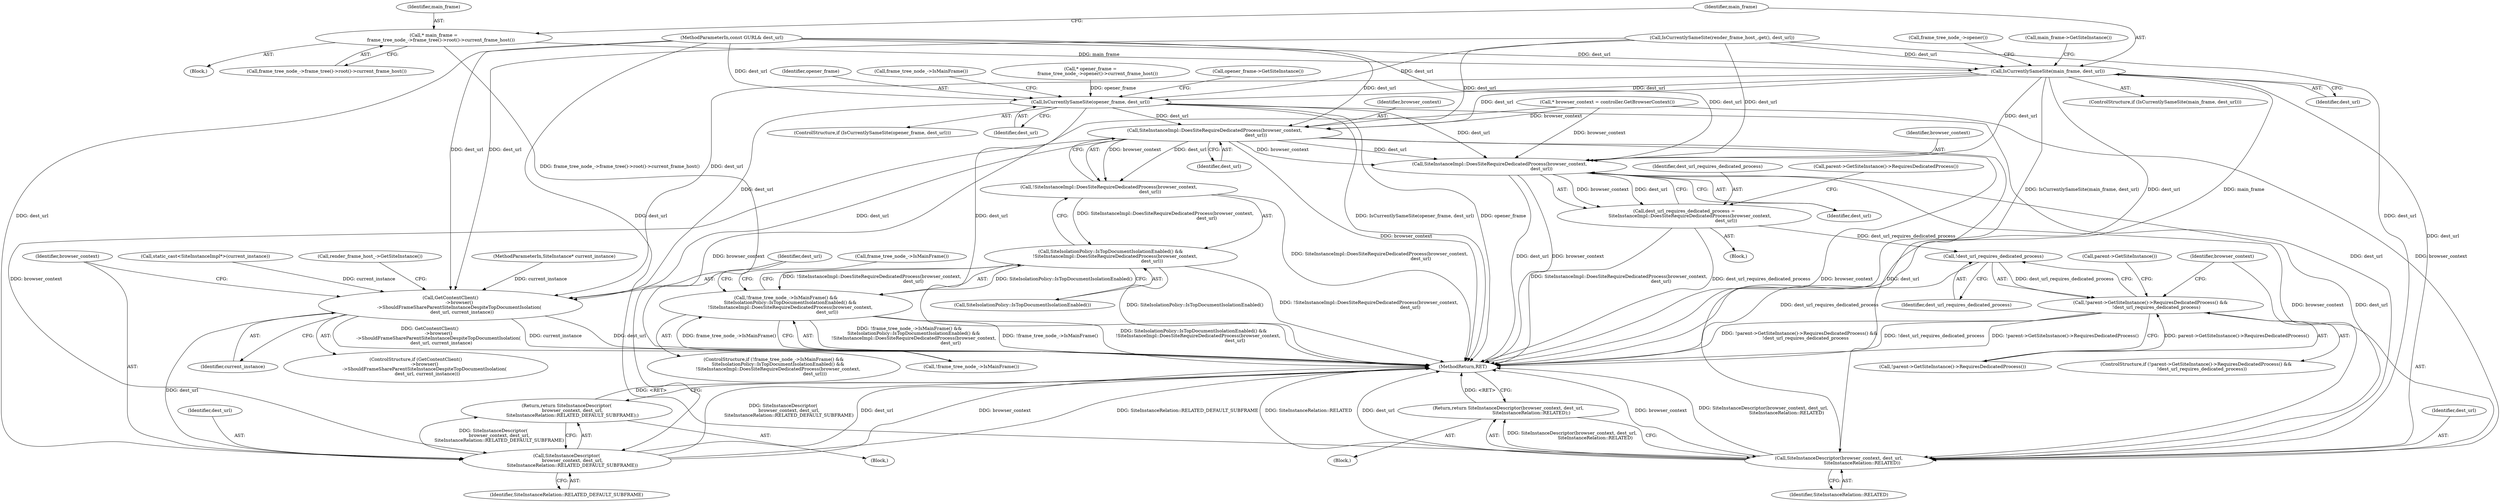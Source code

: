 digraph "0_Chrome_adca986a53b31b6da4cb22f8e755f6856daea89a_0@API" {
"1000306" [label="(Call,* main_frame =\n          frame_tree_node_->frame_tree()->root()->current_frame_host())"];
"1000310" [label="(Call,IsCurrentlySameSite(main_frame, dest_url))"];
"1000324" [label="(Call,IsCurrentlySameSite(opener_frame, dest_url))"];
"1000337" [label="(Call,SiteInstanceImpl::DoesSiteRequireDedicatedProcess(browser_context,\n                                                         dest_url))"];
"1000336" [label="(Call,!SiteInstanceImpl::DoesSiteRequireDedicatedProcess(browser_context,\n                                                         dest_url))"];
"1000334" [label="(Call,SiteIsolationPolicy::IsTopDocumentIsolationEnabled() &&\n      !SiteInstanceImpl::DoesSiteRequireDedicatedProcess(browser_context,\n                                                         dest_url))"];
"1000331" [label="(Call,!frame_tree_node_->IsMainFrame() &&\n      SiteIsolationPolicy::IsTopDocumentIsolationEnabled() &&\n      !SiteInstanceImpl::DoesSiteRequireDedicatedProcess(browser_context,\n                                                         dest_url))"];
"1000342" [label="(Call,GetContentClient()\n            ->browser()\n            ->ShouldFrameShareParentSiteInstanceDespiteTopDocumentIsolation(\n                dest_url, current_instance))"];
"1000350" [label="(Call,SiteInstanceDescriptor(\n        browser_context, dest_url,\n        SiteInstanceRelation::RELATED_DEFAULT_SUBFRAME))"];
"1000349" [label="(Return,return SiteInstanceDescriptor(\n        browser_context, dest_url,\n        SiteInstanceRelation::RELATED_DEFAULT_SUBFRAME);)"];
"1000365" [label="(Call,SiteInstanceImpl::DoesSiteRequireDedicatedProcess(browser_context,\n                                                          dest_url))"];
"1000363" [label="(Call,dest_url_requires_dedicated_process =\n        SiteInstanceImpl::DoesSiteRequireDedicatedProcess(browser_context,\n                                                          dest_url))"];
"1000372" [label="(Call,!dest_url_requires_dedicated_process)"];
"1000369" [label="(Call,!parent->GetSiteInstance()->RequiresDedicatedProcess() &&\n        !dest_url_requires_dedicated_process)"];
"1000379" [label="(Call,SiteInstanceDescriptor(browser_context, dest_url,\n                                SiteInstanceRelation::RELATED))"];
"1000378" [label="(Return,return SiteInstanceDescriptor(browser_context, dest_url,\n                                SiteInstanceRelation::RELATED);)"];
"1000341" [label="(ControlStructure,if (GetContentClient()\n            ->browser()\n            ->ShouldFrameShareParentSiteInstanceDespiteTopDocumentIsolation(\n                dest_url, current_instance)))"];
"1000312" [label="(Identifier,dest_url)"];
"1000378" [label="(Return,return SiteInstanceDescriptor(browser_context, dest_url,\n                                SiteInstanceRelation::RELATED);)"];
"1000339" [label="(Identifier,dest_url)"];
"1000329" [label="(Call,opener_frame->GetSiteInstance())"];
"1000372" [label="(Call,!dest_url_requires_dedicated_process)"];
"1000335" [label="(Call,SiteIsolationPolicy::IsTopDocumentIsolationEnabled())"];
"1000368" [label="(ControlStructure,if (!parent->GetSiteInstance()->RequiresDedicatedProcess() &&\n        !dest_url_requires_dedicated_process))"];
"1000292" [label="(Call,IsCurrentlySameSite(render_frame_host_.get(), dest_url))"];
"1000103" [label="(MethodParameterIn,SiteInstance* current_instance)"];
"1000352" [label="(Identifier,dest_url)"];
"1000344" [label="(Identifier,current_instance)"];
"1000342" [label="(Call,GetContentClient()\n            ->browser()\n            ->ShouldFrameShareParentSiteInstanceDespiteTopDocumentIsolation(\n                dest_url, current_instance))"];
"1000332" [label="(Call,!frame_tree_node_->IsMainFrame())"];
"1000348" [label="(Call,render_frame_host_->GetSiteInstance())"];
"1000351" [label="(Identifier,browser_context)"];
"1000334" [label="(Call,SiteIsolationPolicy::IsTopDocumentIsolationEnabled() &&\n      !SiteInstanceImpl::DoesSiteRequireDedicatedProcess(browser_context,\n                                                         dest_url))"];
"1000331" [label="(Call,!frame_tree_node_->IsMainFrame() &&\n      SiteIsolationPolicy::IsTopDocumentIsolationEnabled() &&\n      !SiteInstanceImpl::DoesSiteRequireDedicatedProcess(browser_context,\n                                                         dest_url))"];
"1000369" [label="(Call,!parent->GetSiteInstance()->RequiresDedicatedProcess() &&\n        !dest_url_requires_dedicated_process)"];
"1000383" [label="(MethodReturn,RET)"];
"1000373" [label="(Identifier,dest_url_requires_dedicated_process)"];
"1000324" [label="(Call,IsCurrentlySameSite(opener_frame, dest_url))"];
"1000382" [label="(Identifier,SiteInstanceRelation::RELATED)"];
"1000356" [label="(Call,frame_tree_node_->IsMainFrame())"];
"1000323" [label="(ControlStructure,if (IsCurrentlySameSite(opener_frame, dest_url)))"];
"1000377" [label="(Call,parent->GetSiteInstance())"];
"1000325" [label="(Identifier,opener_frame)"];
"1000101" [label="(MethodParameterIn,const GURL& dest_url)"];
"1000379" [label="(Call,SiteInstanceDescriptor(browser_context, dest_url,\n                                SiteInstanceRelation::RELATED))"];
"1000367" [label="(Identifier,dest_url)"];
"1000340" [label="(Block,)"];
"1000353" [label="(Identifier,SiteInstanceRelation::RELATED_DEFAULT_SUBFRAME)"];
"1000309" [label="(ControlStructure,if (IsCurrentlySameSite(main_frame, dest_url)))"];
"1000363" [label="(Call,dest_url_requires_dedicated_process =\n        SiteInstanceImpl::DoesSiteRequireDedicatedProcess(browser_context,\n                                                          dest_url))"];
"1000366" [label="(Identifier,browser_context)"];
"1000315" [label="(Call,main_frame->GetSiteInstance())"];
"1000338" [label="(Identifier,browser_context)"];
"1000337" [label="(Call,SiteInstanceImpl::DoesSiteRequireDedicatedProcess(browser_context,\n                                                         dest_url))"];
"1000357" [label="(Block,)"];
"1000336" [label="(Call,!SiteInstanceImpl::DoesSiteRequireDedicatedProcess(browser_context,\n                                                         dest_url))"];
"1000308" [label="(Call,frame_tree_node_->frame_tree()->root()->current_frame_host())"];
"1000307" [label="(Identifier,main_frame)"];
"1000310" [label="(Call,IsCurrentlySameSite(main_frame, dest_url))"];
"1000364" [label="(Identifier,dest_url_requires_dedicated_process)"];
"1000370" [label="(Call,!parent->GetSiteInstance()->RequiresDedicatedProcess())"];
"1000110" [label="(Block,)"];
"1000350" [label="(Call,SiteInstanceDescriptor(\n        browser_context, dest_url,\n        SiteInstanceRelation::RELATED_DEFAULT_SUBFRAME))"];
"1000304" [label="(Block,)"];
"1000333" [label="(Call,frame_tree_node_->IsMainFrame())"];
"1000349" [label="(Return,return SiteInstanceDescriptor(\n        browser_context, dest_url,\n        SiteInstanceRelation::RELATED_DEFAULT_SUBFRAME);)"];
"1000380" [label="(Identifier,browser_context)"];
"1000306" [label="(Call,* main_frame =\n          frame_tree_node_->frame_tree()->root()->current_frame_host())"];
"1000122" [label="(Call,* browser_context = controller.GetBrowserContext())"];
"1000381" [label="(Identifier,dest_url)"];
"1000320" [label="(Call,* opener_frame =\n          frame_tree_node_->opener()->current_frame_host())"];
"1000371" [label="(Call,parent->GetSiteInstance()->RequiresDedicatedProcess())"];
"1000317" [label="(Call,frame_tree_node_->opener())"];
"1000330" [label="(ControlStructure,if (!frame_tree_node_->IsMainFrame() &&\n      SiteIsolationPolicy::IsTopDocumentIsolationEnabled() &&\n      !SiteInstanceImpl::DoesSiteRequireDedicatedProcess(browser_context,\n                                                         dest_url)))"];
"1000311" [label="(Identifier,main_frame)"];
"1000114" [label="(Call,static_cast<SiteInstanceImpl*>(current_instance))"];
"1000326" [label="(Identifier,dest_url)"];
"1000365" [label="(Call,SiteInstanceImpl::DoesSiteRequireDedicatedProcess(browser_context,\n                                                          dest_url))"];
"1000343" [label="(Identifier,dest_url)"];
"1000306" -> "1000304"  [label="AST: "];
"1000306" -> "1000308"  [label="CFG: "];
"1000307" -> "1000306"  [label="AST: "];
"1000308" -> "1000306"  [label="AST: "];
"1000311" -> "1000306"  [label="CFG: "];
"1000306" -> "1000383"  [label="DDG: frame_tree_node_->frame_tree()->root()->current_frame_host()"];
"1000306" -> "1000310"  [label="DDG: main_frame"];
"1000310" -> "1000309"  [label="AST: "];
"1000310" -> "1000312"  [label="CFG: "];
"1000311" -> "1000310"  [label="AST: "];
"1000312" -> "1000310"  [label="AST: "];
"1000315" -> "1000310"  [label="CFG: "];
"1000317" -> "1000310"  [label="CFG: "];
"1000310" -> "1000383"  [label="DDG: IsCurrentlySameSite(main_frame, dest_url)"];
"1000310" -> "1000383"  [label="DDG: dest_url"];
"1000310" -> "1000383"  [label="DDG: main_frame"];
"1000292" -> "1000310"  [label="DDG: dest_url"];
"1000101" -> "1000310"  [label="DDG: dest_url"];
"1000310" -> "1000324"  [label="DDG: dest_url"];
"1000310" -> "1000337"  [label="DDG: dest_url"];
"1000310" -> "1000342"  [label="DDG: dest_url"];
"1000310" -> "1000365"  [label="DDG: dest_url"];
"1000310" -> "1000379"  [label="DDG: dest_url"];
"1000324" -> "1000323"  [label="AST: "];
"1000324" -> "1000326"  [label="CFG: "];
"1000325" -> "1000324"  [label="AST: "];
"1000326" -> "1000324"  [label="AST: "];
"1000329" -> "1000324"  [label="CFG: "];
"1000333" -> "1000324"  [label="CFG: "];
"1000324" -> "1000383"  [label="DDG: dest_url"];
"1000324" -> "1000383"  [label="DDG: IsCurrentlySameSite(opener_frame, dest_url)"];
"1000324" -> "1000383"  [label="DDG: opener_frame"];
"1000320" -> "1000324"  [label="DDG: opener_frame"];
"1000292" -> "1000324"  [label="DDG: dest_url"];
"1000101" -> "1000324"  [label="DDG: dest_url"];
"1000324" -> "1000337"  [label="DDG: dest_url"];
"1000324" -> "1000342"  [label="DDG: dest_url"];
"1000324" -> "1000365"  [label="DDG: dest_url"];
"1000324" -> "1000379"  [label="DDG: dest_url"];
"1000337" -> "1000336"  [label="AST: "];
"1000337" -> "1000339"  [label="CFG: "];
"1000338" -> "1000337"  [label="AST: "];
"1000339" -> "1000337"  [label="AST: "];
"1000336" -> "1000337"  [label="CFG: "];
"1000337" -> "1000383"  [label="DDG: browser_context"];
"1000337" -> "1000336"  [label="DDG: browser_context"];
"1000337" -> "1000336"  [label="DDG: dest_url"];
"1000122" -> "1000337"  [label="DDG: browser_context"];
"1000292" -> "1000337"  [label="DDG: dest_url"];
"1000101" -> "1000337"  [label="DDG: dest_url"];
"1000337" -> "1000342"  [label="DDG: dest_url"];
"1000337" -> "1000350"  [label="DDG: browser_context"];
"1000337" -> "1000365"  [label="DDG: browser_context"];
"1000337" -> "1000365"  [label="DDG: dest_url"];
"1000337" -> "1000379"  [label="DDG: browser_context"];
"1000337" -> "1000379"  [label="DDG: dest_url"];
"1000336" -> "1000334"  [label="AST: "];
"1000334" -> "1000336"  [label="CFG: "];
"1000336" -> "1000383"  [label="DDG: SiteInstanceImpl::DoesSiteRequireDedicatedProcess(browser_context,\n                                                         dest_url)"];
"1000336" -> "1000334"  [label="DDG: SiteInstanceImpl::DoesSiteRequireDedicatedProcess(browser_context,\n                                                         dest_url)"];
"1000334" -> "1000331"  [label="AST: "];
"1000334" -> "1000335"  [label="CFG: "];
"1000335" -> "1000334"  [label="AST: "];
"1000331" -> "1000334"  [label="CFG: "];
"1000334" -> "1000383"  [label="DDG: !SiteInstanceImpl::DoesSiteRequireDedicatedProcess(browser_context,\n                                                         dest_url)"];
"1000334" -> "1000383"  [label="DDG: SiteIsolationPolicy::IsTopDocumentIsolationEnabled()"];
"1000334" -> "1000331"  [label="DDG: SiteIsolationPolicy::IsTopDocumentIsolationEnabled()"];
"1000334" -> "1000331"  [label="DDG: !SiteInstanceImpl::DoesSiteRequireDedicatedProcess(browser_context,\n                                                         dest_url)"];
"1000331" -> "1000330"  [label="AST: "];
"1000331" -> "1000332"  [label="CFG: "];
"1000332" -> "1000331"  [label="AST: "];
"1000343" -> "1000331"  [label="CFG: "];
"1000356" -> "1000331"  [label="CFG: "];
"1000331" -> "1000383"  [label="DDG: SiteIsolationPolicy::IsTopDocumentIsolationEnabled() &&\n      !SiteInstanceImpl::DoesSiteRequireDedicatedProcess(browser_context,\n                                                         dest_url)"];
"1000331" -> "1000383"  [label="DDG: !frame_tree_node_->IsMainFrame() &&\n      SiteIsolationPolicy::IsTopDocumentIsolationEnabled() &&\n      !SiteInstanceImpl::DoesSiteRequireDedicatedProcess(browser_context,\n                                                         dest_url)"];
"1000331" -> "1000383"  [label="DDG: !frame_tree_node_->IsMainFrame()"];
"1000332" -> "1000331"  [label="DDG: frame_tree_node_->IsMainFrame()"];
"1000342" -> "1000341"  [label="AST: "];
"1000342" -> "1000344"  [label="CFG: "];
"1000343" -> "1000342"  [label="AST: "];
"1000344" -> "1000342"  [label="AST: "];
"1000348" -> "1000342"  [label="CFG: "];
"1000351" -> "1000342"  [label="CFG: "];
"1000342" -> "1000383"  [label="DDG: current_instance"];
"1000342" -> "1000383"  [label="DDG: dest_url"];
"1000342" -> "1000383"  [label="DDG: GetContentClient()\n            ->browser()\n            ->ShouldFrameShareParentSiteInstanceDespiteTopDocumentIsolation(\n                dest_url, current_instance)"];
"1000292" -> "1000342"  [label="DDG: dest_url"];
"1000101" -> "1000342"  [label="DDG: dest_url"];
"1000114" -> "1000342"  [label="DDG: current_instance"];
"1000103" -> "1000342"  [label="DDG: current_instance"];
"1000342" -> "1000350"  [label="DDG: dest_url"];
"1000350" -> "1000349"  [label="AST: "];
"1000350" -> "1000353"  [label="CFG: "];
"1000351" -> "1000350"  [label="AST: "];
"1000352" -> "1000350"  [label="AST: "];
"1000353" -> "1000350"  [label="AST: "];
"1000349" -> "1000350"  [label="CFG: "];
"1000350" -> "1000383"  [label="DDG: browser_context"];
"1000350" -> "1000383"  [label="DDG: SiteInstanceRelation::RELATED_DEFAULT_SUBFRAME"];
"1000350" -> "1000383"  [label="DDG: SiteInstanceDescriptor(\n        browser_context, dest_url,\n        SiteInstanceRelation::RELATED_DEFAULT_SUBFRAME)"];
"1000350" -> "1000383"  [label="DDG: dest_url"];
"1000350" -> "1000349"  [label="DDG: SiteInstanceDescriptor(\n        browser_context, dest_url,\n        SiteInstanceRelation::RELATED_DEFAULT_SUBFRAME)"];
"1000122" -> "1000350"  [label="DDG: browser_context"];
"1000101" -> "1000350"  [label="DDG: dest_url"];
"1000349" -> "1000340"  [label="AST: "];
"1000383" -> "1000349"  [label="CFG: "];
"1000349" -> "1000383"  [label="DDG: <RET>"];
"1000365" -> "1000363"  [label="AST: "];
"1000365" -> "1000367"  [label="CFG: "];
"1000366" -> "1000365"  [label="AST: "];
"1000367" -> "1000365"  [label="AST: "];
"1000363" -> "1000365"  [label="CFG: "];
"1000365" -> "1000383"  [label="DDG: dest_url"];
"1000365" -> "1000383"  [label="DDG: browser_context"];
"1000365" -> "1000363"  [label="DDG: browser_context"];
"1000365" -> "1000363"  [label="DDG: dest_url"];
"1000122" -> "1000365"  [label="DDG: browser_context"];
"1000292" -> "1000365"  [label="DDG: dest_url"];
"1000101" -> "1000365"  [label="DDG: dest_url"];
"1000365" -> "1000379"  [label="DDG: browser_context"];
"1000365" -> "1000379"  [label="DDG: dest_url"];
"1000363" -> "1000357"  [label="AST: "];
"1000364" -> "1000363"  [label="AST: "];
"1000371" -> "1000363"  [label="CFG: "];
"1000363" -> "1000383"  [label="DDG: SiteInstanceImpl::DoesSiteRequireDedicatedProcess(browser_context,\n                                                          dest_url)"];
"1000363" -> "1000383"  [label="DDG: dest_url_requires_dedicated_process"];
"1000363" -> "1000372"  [label="DDG: dest_url_requires_dedicated_process"];
"1000372" -> "1000369"  [label="AST: "];
"1000372" -> "1000373"  [label="CFG: "];
"1000373" -> "1000372"  [label="AST: "];
"1000369" -> "1000372"  [label="CFG: "];
"1000372" -> "1000383"  [label="DDG: dest_url_requires_dedicated_process"];
"1000372" -> "1000369"  [label="DDG: dest_url_requires_dedicated_process"];
"1000369" -> "1000368"  [label="AST: "];
"1000369" -> "1000370"  [label="CFG: "];
"1000370" -> "1000369"  [label="AST: "];
"1000377" -> "1000369"  [label="CFG: "];
"1000380" -> "1000369"  [label="CFG: "];
"1000369" -> "1000383"  [label="DDG: !parent->GetSiteInstance()->RequiresDedicatedProcess() &&\n        !dest_url_requires_dedicated_process"];
"1000369" -> "1000383"  [label="DDG: !parent->GetSiteInstance()->RequiresDedicatedProcess()"];
"1000369" -> "1000383"  [label="DDG: !dest_url_requires_dedicated_process"];
"1000370" -> "1000369"  [label="DDG: parent->GetSiteInstance()->RequiresDedicatedProcess()"];
"1000379" -> "1000378"  [label="AST: "];
"1000379" -> "1000382"  [label="CFG: "];
"1000380" -> "1000379"  [label="AST: "];
"1000381" -> "1000379"  [label="AST: "];
"1000382" -> "1000379"  [label="AST: "];
"1000378" -> "1000379"  [label="CFG: "];
"1000379" -> "1000383"  [label="DDG: browser_context"];
"1000379" -> "1000383"  [label="DDG: SiteInstanceDescriptor(browser_context, dest_url,\n                                SiteInstanceRelation::RELATED)"];
"1000379" -> "1000383"  [label="DDG: SiteInstanceRelation::RELATED"];
"1000379" -> "1000383"  [label="DDG: dest_url"];
"1000379" -> "1000378"  [label="DDG: SiteInstanceDescriptor(browser_context, dest_url,\n                                SiteInstanceRelation::RELATED)"];
"1000122" -> "1000379"  [label="DDG: browser_context"];
"1000292" -> "1000379"  [label="DDG: dest_url"];
"1000101" -> "1000379"  [label="DDG: dest_url"];
"1000378" -> "1000110"  [label="AST: "];
"1000383" -> "1000378"  [label="CFG: "];
"1000378" -> "1000383"  [label="DDG: <RET>"];
}
